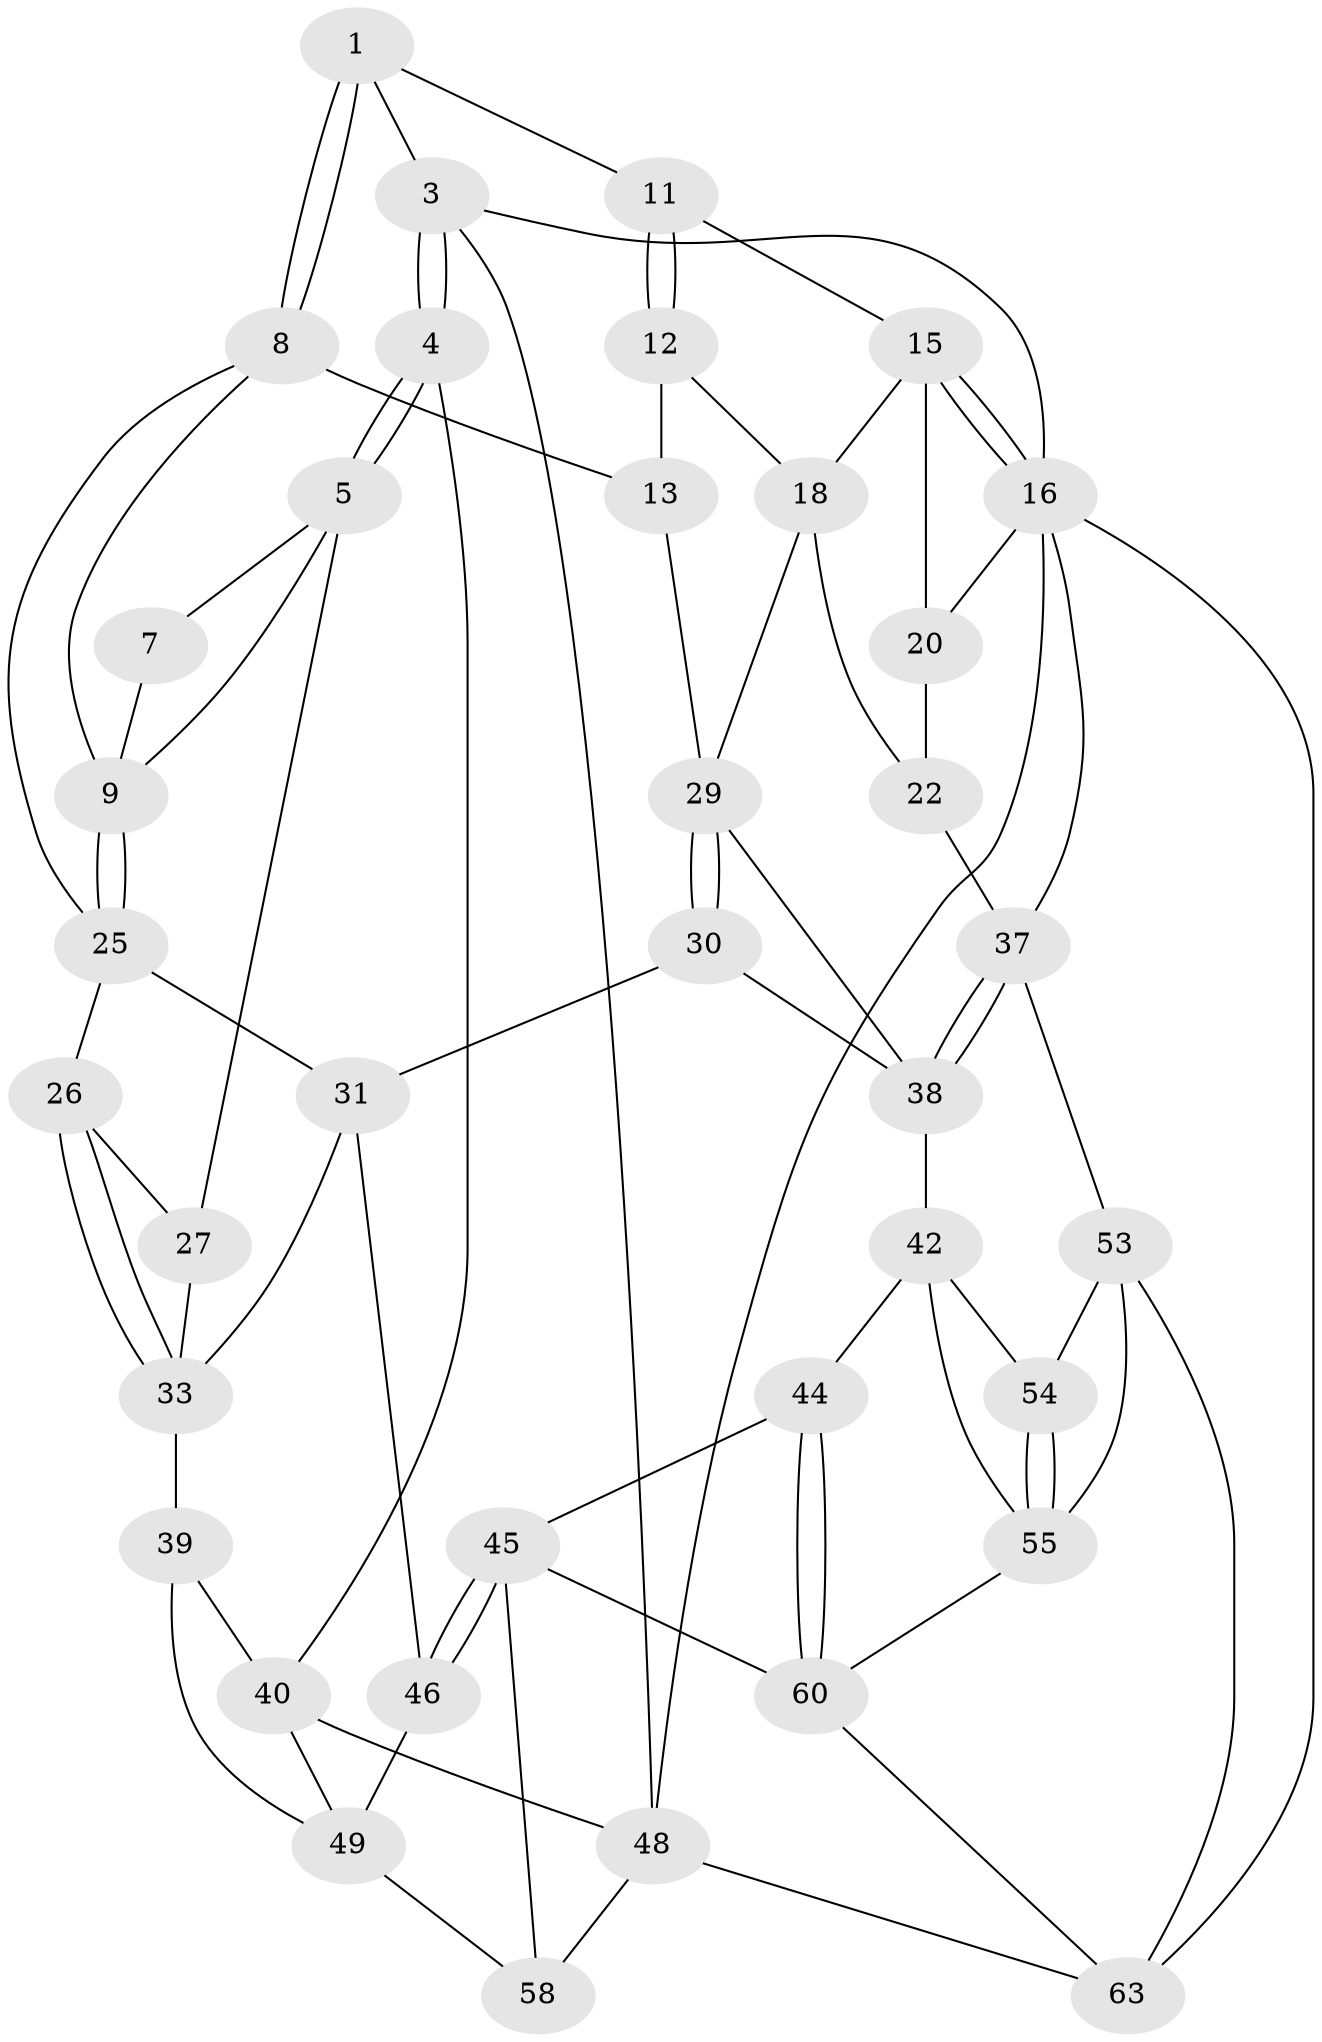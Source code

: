 // original degree distribution, {3: 0.03125, 4: 0.25, 6: 0.21875, 5: 0.5}
// Generated by graph-tools (version 1.1) at 2025/42/03/06/25 10:42:29]
// undirected, 38 vertices, 81 edges
graph export_dot {
graph [start="1"]
  node [color=gray90,style=filled];
  1 [pos="+0.4141153206384064+0.07691730472860361",super="+2"];
  3 [pos="+0+0"];
  4 [pos="+0+0.2751656538381792"];
  5 [pos="+0+0.28150033703412064",super="+6"];
  7 [pos="+0.3397845101579175+0.13899044455833223"];
  8 [pos="+0.43502432738084496+0.2953526628835914",super="+14"];
  9 [pos="+0.35753310517131376+0.3260884760285667",super="+10"];
  11 [pos="+0.6119081342838197+0"];
  12 [pos="+0.6261428434392304+0.11077050497885176",super="+19"];
  13 [pos="+0.5874260743912247+0.24216411520464798",super="+24"];
  15 [pos="+0.7801924498473627+0",super="+17"];
  16 [pos="+1+0",super="+51"];
  18 [pos="+0.812679699131772+0.33696090488033525",super="+23"];
  20 [pos="+0.9190323076292276+0.2128192963682432",super="+21"];
  22 [pos="+0.9478536298257451+0.4059589017126971",super="+36"];
  25 [pos="+0.32456459594175485+0.4030337320179765",super="+28"];
  26 [pos="+0.307115852170944+0.4175178586710469"];
  27 [pos="+0.18865688025106894+0.39012813462275175"];
  29 [pos="+0.6215383826538909+0.4692360173814072",super="+32"];
  30 [pos="+0.6214513534170731+0.4693100997998032"];
  31 [pos="+0.5465400578218484+0.4761990028409996",super="+35"];
  33 [pos="+0.36234395921499013+0.5954085626733396",super="+34"];
  37 [pos="+1+0.604881460501159",super="+52"];
  38 [pos="+0.8639260658965074+0.6192731673174546",super="+41"];
  39 [pos="+0.20018456946744867+0.6432880510937953"];
  40 [pos="+0+0.3902667963485649",super="+47"];
  42 [pos="+0.705991733191967+0.7022964298499494",super="+43"];
  44 [pos="+0.5326931373767301+0.7658812303660771"];
  45 [pos="+0.5083368896011151+0.751131558630464",super="+57"];
  46 [pos="+0.45124662506623775+0.694159237093225"];
  48 [pos="+0+1",super="+62"];
  49 [pos="+0.3000222274761775+0.8060044058033485",super="+50"];
  53 [pos="+0.9052223855759922+0.8062685614392727",super="+59"];
  54 [pos="+0.8001498613659511+0.7972068536594611"];
  55 [pos="+0.7879691355088805+0.9063652452278292",super="+56"];
  58 [pos="+0.3512641092144177+0.8927075027875122"];
  60 [pos="+0.5601322909606508+1",super="+61"];
  63 [pos="+0.5566162354156456+1",super="+64"];
  1 -- 8;
  1 -- 8;
  1 -- 3;
  1 -- 11;
  3 -- 4;
  3 -- 4;
  3 -- 16;
  3 -- 48;
  4 -- 5;
  4 -- 5;
  4 -- 40;
  5 -- 27;
  5 -- 7;
  5 -- 9;
  7 -- 9;
  8 -- 9;
  8 -- 25;
  8 -- 13;
  9 -- 25;
  9 -- 25;
  11 -- 12;
  11 -- 12;
  11 -- 15;
  12 -- 13 [weight=2];
  12 -- 18;
  13 -- 29;
  15 -- 16;
  15 -- 16;
  15 -- 18;
  15 -- 20;
  16 -- 48;
  16 -- 37;
  16 -- 63;
  16 -- 20;
  18 -- 29;
  18 -- 22;
  20 -- 22 [weight=2];
  22 -- 37;
  25 -- 26;
  25 -- 31;
  26 -- 27;
  26 -- 33;
  26 -- 33;
  27 -- 33;
  29 -- 30;
  29 -- 30;
  29 -- 38;
  30 -- 31;
  30 -- 38;
  31 -- 33;
  31 -- 46;
  33 -- 39;
  37 -- 38;
  37 -- 38;
  37 -- 53;
  38 -- 42;
  39 -- 40;
  39 -- 49;
  40 -- 49;
  40 -- 48;
  42 -- 54;
  42 -- 44;
  42 -- 55;
  44 -- 45;
  44 -- 60;
  44 -- 60;
  45 -- 46;
  45 -- 46;
  45 -- 58;
  45 -- 60;
  46 -- 49;
  48 -- 58;
  48 -- 63;
  49 -- 58;
  53 -- 54;
  53 -- 63;
  53 -- 55;
  54 -- 55;
  54 -- 55;
  55 -- 60;
  60 -- 63;
}
